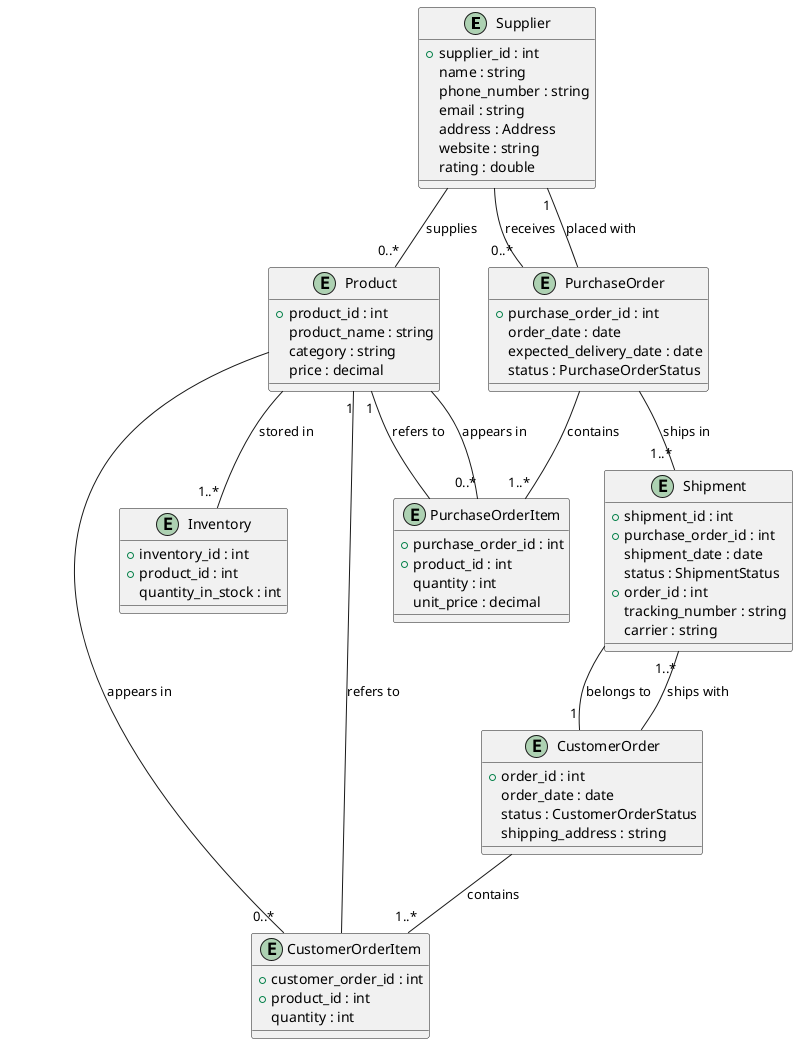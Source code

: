 @startuml
entity "Supplier" {
  +supplier_id : int
  name : string
  phone_number : string
  email : string
  address : Address
  website : string
  rating : double
}

entity "Product" {
  +product_id : int
  product_name : string
  category : string
  price : decimal
}

entity "Inventory" {
  +inventory_id : int
  +product_id : int
  quantity_in_stock : int
}

entity "CustomerOrder" {
  +order_id : int
  order_date : date
  status : CustomerOrderStatus
  shipping_address : string
}

entity "CustomerOrderItem" {
  +customer_order_id : int
  +product_id : int
  quantity : int
}

entity "PurchaseOrder" {
  +purchase_order_id : int
  order_date : date
  expected_delivery_date : date
  status : PurchaseOrderStatus
}

entity "PurchaseOrderItem" {
  +purchase_order_id : int
  +product_id : int
  quantity : int
  unit_price : decimal
}

entity "Shipment" {
  +shipment_id : int
  +purchase_order_id : int
  shipment_date : date
  status : ShipmentStatus
  +order_id : int
  tracking_number : string
  carrier : string
}

' Relationships
Supplier -- "0..*" Product : supplies
Supplier -- "0..*" PurchaseOrder : receives
Product -- "1..*" Inventory : stored in
Product -- "0..*" CustomerOrderItem : appears in
Product -- "0..*" PurchaseOrderItem : appears in
CustomerOrder -- "1..*" CustomerOrderItem : contains
CustomerOrder -- "1..*" Shipment : ships with
PurchaseOrder -- "1..*" PurchaseOrderItem : contains
PurchaseOrder -- "1..*" Shipment : ships in
PurchaseOrderItem -- "1" Product : refers to
CustomerOrderItem -- "1" Product : refers to
Shipment -- "1" CustomerOrder : belongs to
PurchaseOrder -- "1" Supplier : placed with
@enduml
